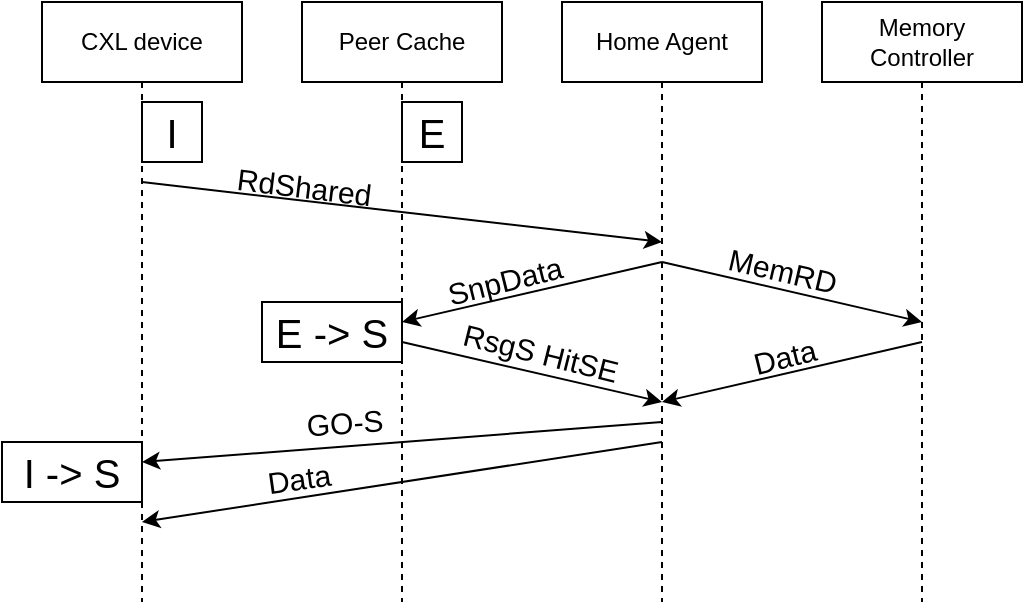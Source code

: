<mxfile version="20.8.11" type="onedrive"><diagram name="Pagina-1" id="4tigTHMxT-u0lytBJnxc"><mxGraphModel grid="1" page="1" gridSize="10" guides="1" tooltips="1" connect="1" arrows="1" fold="1" pageScale="1" pageWidth="827" pageHeight="1169" math="0" shadow="0"><root><mxCell id="0"/><mxCell id="1" parent="0"/><mxCell id="Y8lezNFDQ7Li20WjMkVN-3" value="CXL device" style="shape=umlLifeline;perimeter=lifelinePerimeter;whiteSpace=wrap;html=1;container=1;collapsible=0;recursiveResize=0;outlineConnect=0;fillColor=none;" vertex="1" parent="1"><mxGeometry x="140" y="110" width="100" height="300" as="geometry"/></mxCell><mxCell id="Y8lezNFDQ7Li20WjMkVN-10" value="&lt;font style=&quot;font-size: 20px;&quot;&gt;I&lt;/font&gt;" style="rounded=0;whiteSpace=wrap;html=1;strokeColor=default;fillColor=none;" vertex="1" parent="Y8lezNFDQ7Li20WjMkVN-3"><mxGeometry x="50" y="50" width="30" height="30" as="geometry"/></mxCell><mxCell id="Y8lezNFDQ7Li20WjMkVN-23" value="&lt;font style=&quot;font-size: 20px;&quot;&gt;I -&amp;gt; S&lt;/font&gt;" style="rounded=0;whiteSpace=wrap;html=1;strokeColor=default;fillColor=none;" vertex="1" parent="Y8lezNFDQ7Li20WjMkVN-3"><mxGeometry x="-20" y="220" width="70" height="30" as="geometry"/></mxCell><mxCell id="Y8lezNFDQ7Li20WjMkVN-4" value="Peer Cache" style="shape=umlLifeline;perimeter=lifelinePerimeter;whiteSpace=wrap;html=1;container=1;collapsible=0;recursiveResize=0;outlineConnect=0;fillColor=none;" vertex="1" parent="1"><mxGeometry x="270" y="110" width="100" height="300" as="geometry"/></mxCell><mxCell id="Y8lezNFDQ7Li20WjMkVN-11" value="&lt;font style=&quot;font-size: 20px;&quot;&gt;E&lt;/font&gt;" style="rounded=0;whiteSpace=wrap;html=1;strokeColor=default;fillColor=none;" vertex="1" parent="Y8lezNFDQ7Li20WjMkVN-4"><mxGeometry x="50" y="50" width="30" height="30" as="geometry"/></mxCell><mxCell id="Y8lezNFDQ7Li20WjMkVN-12" value="" style="endArrow=classic;html=1;rounded=0;fontSize=20;" edge="1" parent="Y8lezNFDQ7Li20WjMkVN-4"><mxGeometry width="50" height="50" relative="1" as="geometry"><mxPoint x="-80" y="90" as="sourcePoint"/><mxPoint x="180" y="120" as="targetPoint"/></mxGeometry></mxCell><mxCell id="Y8lezNFDQ7Li20WjMkVN-13" value="&lt;font style=&quot;font-size: 15px;&quot;&gt;RdShared&lt;/font&gt;" style="edgeLabel;html=1;align=center;verticalAlign=middle;resizable=0;points=[];fontSize=20;labelBackgroundColor=none;rotation=7;" connectable="0" vertex="1" parent="Y8lezNFDQ7Li20WjMkVN-12"><mxGeometry x="0.504" y="-1" relative="1" as="geometry"><mxPoint x="-115" y="-24" as="offset"/></mxGeometry></mxCell><mxCell id="Y8lezNFDQ7Li20WjMkVN-16" value="" style="endArrow=classic;html=1;rounded=0;fontSize=15;" edge="1" parent="Y8lezNFDQ7Li20WjMkVN-4"><mxGeometry width="50" height="50" relative="1" as="geometry"><mxPoint x="180" y="130" as="sourcePoint"/><mxPoint x="50" y="160" as="targetPoint"/></mxGeometry></mxCell><mxCell id="Y8lezNFDQ7Li20WjMkVN-6" value="Home Agent" style="shape=umlLifeline;perimeter=lifelinePerimeter;whiteSpace=wrap;html=1;container=1;collapsible=0;recursiveResize=0;outlineConnect=0;fillColor=none;" vertex="1" parent="1"><mxGeometry x="400" y="110" width="100" height="300" as="geometry"/></mxCell><mxCell id="Y8lezNFDQ7Li20WjMkVN-7" value="Memory&lt;br&gt;Controller" style="shape=umlLifeline;perimeter=lifelinePerimeter;whiteSpace=wrap;html=1;container=1;collapsible=0;recursiveResize=0;outlineConnect=0;fillColor=none;strokeColor=default;" vertex="1" parent="1"><mxGeometry x="530" y="110" width="100" height="300" as="geometry"/></mxCell><mxCell id="Y8lezNFDQ7Li20WjMkVN-14" value="" style="endArrow=classic;html=1;rounded=0;fontSize=15;" edge="1" parent="Y8lezNFDQ7Li20WjMkVN-7"><mxGeometry width="50" height="50" relative="1" as="geometry"><mxPoint x="-80" y="130" as="sourcePoint"/><mxPoint x="50" y="160" as="targetPoint"/></mxGeometry></mxCell><mxCell id="Y8lezNFDQ7Li20WjMkVN-17" value="" style="endArrow=classic;html=1;rounded=0;fontSize=15;" edge="1" parent="Y8lezNFDQ7Li20WjMkVN-7"><mxGeometry width="50" height="50" relative="1" as="geometry"><mxPoint x="50" y="170" as="sourcePoint"/><mxPoint x="-80" y="200" as="targetPoint"/></mxGeometry></mxCell><mxCell id="Y8lezNFDQ7Li20WjMkVN-15" value="" style="endArrow=classic;html=1;rounded=0;fontSize=15;" edge="1" parent="1"><mxGeometry width="50" height="50" relative="1" as="geometry"><mxPoint x="320" y="280" as="sourcePoint"/><mxPoint x="450" y="310" as="targetPoint"/></mxGeometry></mxCell><mxCell id="Y8lezNFDQ7Li20WjMkVN-18" value="" style="endArrow=classic;html=1;rounded=0;fontSize=20;" edge="1" parent="1"><mxGeometry width="50" height="50" relative="1" as="geometry"><mxPoint x="450" y="320" as="sourcePoint"/><mxPoint x="190" y="340" as="targetPoint"/></mxGeometry></mxCell><mxCell id="Y8lezNFDQ7Li20WjMkVN-21" value="GO-S" style="edgeLabel;html=1;align=center;verticalAlign=middle;resizable=0;points=[];fontSize=15;labelBackgroundColor=none;rotation=356;" connectable="0" vertex="1" parent="Y8lezNFDQ7Li20WjMkVN-18"><mxGeometry x="0.082" y="1" relative="1" as="geometry"><mxPoint x="-19" y="-12" as="offset"/></mxGeometry></mxCell><mxCell id="Y8lezNFDQ7Li20WjMkVN-20" value="" style="endArrow=classic;html=1;rounded=0;fontSize=20;" edge="1" parent="1"><mxGeometry width="50" height="50" relative="1" as="geometry"><mxPoint x="450" y="330" as="sourcePoint"/><mxPoint x="190" y="370" as="targetPoint"/></mxGeometry></mxCell><mxCell id="Y8lezNFDQ7Li20WjMkVN-22" value="Data" style="edgeLabel;html=1;align=center;verticalAlign=middle;resizable=0;points=[];fontSize=15;labelBackgroundColor=none;rotation=352;" connectable="0" vertex="1" parent="1"><mxGeometry x="250" y="350" as="geometry"><mxPoint x="18.037" y="-0.184" as="offset"/></mxGeometry></mxCell><mxCell id="Y8lezNFDQ7Li20WjMkVN-24" value="&lt;font style=&quot;font-size: 20px;&quot;&gt;E -&amp;gt; S&lt;/font&gt;" style="rounded=0;whiteSpace=wrap;html=1;strokeColor=default;fillColor=none;" vertex="1" parent="1"><mxGeometry x="250" y="260" width="70" height="30" as="geometry"/></mxCell><mxCell id="Y8lezNFDQ7Li20WjMkVN-25" value="SnpData" style="edgeLabel;html=1;align=center;verticalAlign=middle;resizable=0;points=[];fontSize=15;labelBackgroundColor=none;rotation=346;" connectable="0" vertex="1" parent="1"><mxGeometry x="370" y="240" as="geometry"><mxPoint x="-1.207" y="8.975" as="offset"/></mxGeometry></mxCell><mxCell id="Y8lezNFDQ7Li20WjMkVN-26" value="RsgS HitSE" style="edgeLabel;html=1;align=center;verticalAlign=middle;resizable=0;points=[];fontSize=15;labelBackgroundColor=none;rotation=14;" connectable="0" vertex="1" parent="1"><mxGeometry x="390" y="300" as="geometry"><mxPoint x="-4.599" y="-14.313" as="offset"/></mxGeometry></mxCell><mxCell id="Y8lezNFDQ7Li20WjMkVN-27" value="Data" style="edgeLabel;html=1;align=center;verticalAlign=middle;resizable=0;points=[];fontSize=15;labelBackgroundColor=none;rotation=346;" connectable="0" vertex="1" parent="1"><mxGeometry x="520" y="310" as="geometry"><mxPoint x="-3.168" y="-24.494" as="offset"/></mxGeometry></mxCell><mxCell id="Y8lezNFDQ7Li20WjMkVN-28" value="MemRD" style="edgeLabel;html=1;align=center;verticalAlign=middle;resizable=0;points=[];fontSize=15;labelBackgroundColor=none;rotation=13;" connectable="0" vertex="1" parent="1"><mxGeometry x="510" y="240" as="geometry"><mxPoint x="0.9" y="3.897" as="offset"/></mxGeometry></mxCell></root></mxGraphModel></diagram></mxfile>